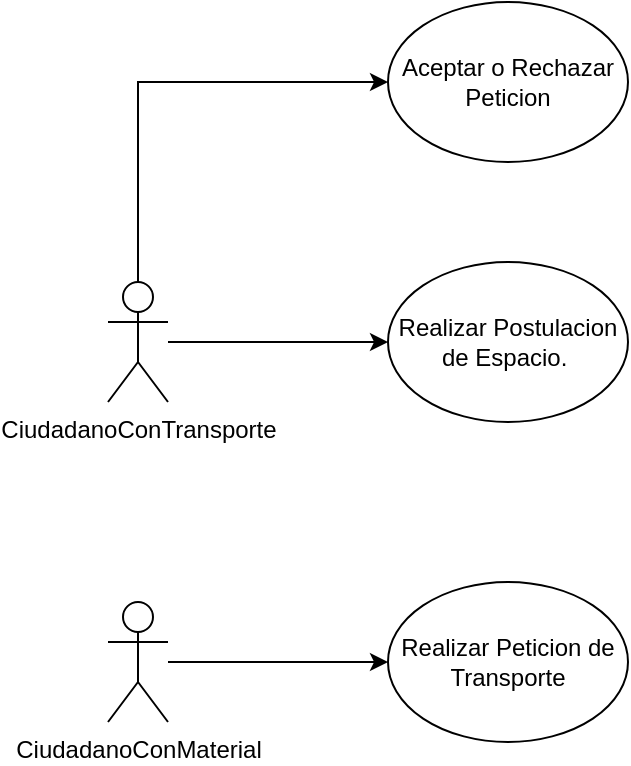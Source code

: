 <mxfile version="14.6.13" type="device"><diagram id="utQQz5TqsheDxT-13zOT" name="Page-1"><mxGraphModel dx="300" dy="633" grid="1" gridSize="10" guides="1" tooltips="1" connect="1" arrows="1" fold="1" page="1" pageScale="1" pageWidth="827" pageHeight="1169" math="0" shadow="0"><root><mxCell id="0"/><mxCell id="1" parent="0"/><mxCell id="6mKGU8RruW7L54PDrhH7-5" style="edgeStyle=orthogonalEdgeStyle;rounded=0;orthogonalLoop=1;jettySize=auto;html=1;entryX=0;entryY=0.5;entryDx=0;entryDy=0;" edge="1" parent="1" source="6mKGU8RruW7L54PDrhH7-1" target="6mKGU8RruW7L54PDrhH7-4"><mxGeometry relative="1" as="geometry"/></mxCell><mxCell id="6mKGU8RruW7L54PDrhH7-9" style="edgeStyle=orthogonalEdgeStyle;rounded=0;orthogonalLoop=1;jettySize=auto;html=1;entryX=0;entryY=0.5;entryDx=0;entryDy=0;" edge="1" parent="1" source="6mKGU8RruW7L54PDrhH7-1" target="6mKGU8RruW7L54PDrhH7-8"><mxGeometry relative="1" as="geometry"><Array as="points"><mxPoint x="295" y="80"/></Array></mxGeometry></mxCell><mxCell id="6mKGU8RruW7L54PDrhH7-1" value="CiudadanoConTransporte" style="shape=umlActor;verticalLabelPosition=bottom;verticalAlign=top;html=1;outlineConnect=0;" vertex="1" parent="1"><mxGeometry x="280" y="180" width="30" height="60" as="geometry"/></mxCell><mxCell id="6mKGU8RruW7L54PDrhH7-7" style="edgeStyle=orthogonalEdgeStyle;rounded=0;orthogonalLoop=1;jettySize=auto;html=1;" edge="1" parent="1" source="6mKGU8RruW7L54PDrhH7-2" target="6mKGU8RruW7L54PDrhH7-6"><mxGeometry relative="1" as="geometry"/></mxCell><mxCell id="6mKGU8RruW7L54PDrhH7-2" value="CiudadanoConMaterial" style="shape=umlActor;verticalLabelPosition=bottom;verticalAlign=top;html=1;outlineConnect=0;" vertex="1" parent="1"><mxGeometry x="280" y="340" width="30" height="60" as="geometry"/></mxCell><mxCell id="6mKGU8RruW7L54PDrhH7-4" value="Realizar Postulacion de Espacio.&amp;nbsp;" style="ellipse;whiteSpace=wrap;html=1;" vertex="1" parent="1"><mxGeometry x="420" y="170" width="120" height="80" as="geometry"/></mxCell><mxCell id="6mKGU8RruW7L54PDrhH7-6" value="Realizar Peticion de Transporte" style="ellipse;whiteSpace=wrap;html=1;" vertex="1" parent="1"><mxGeometry x="420" y="330" width="120" height="80" as="geometry"/></mxCell><mxCell id="6mKGU8RruW7L54PDrhH7-8" value="Aceptar o Rechazar Peticion" style="ellipse;whiteSpace=wrap;html=1;" vertex="1" parent="1"><mxGeometry x="420" y="40" width="120" height="80" as="geometry"/></mxCell></root></mxGraphModel></diagram></mxfile>